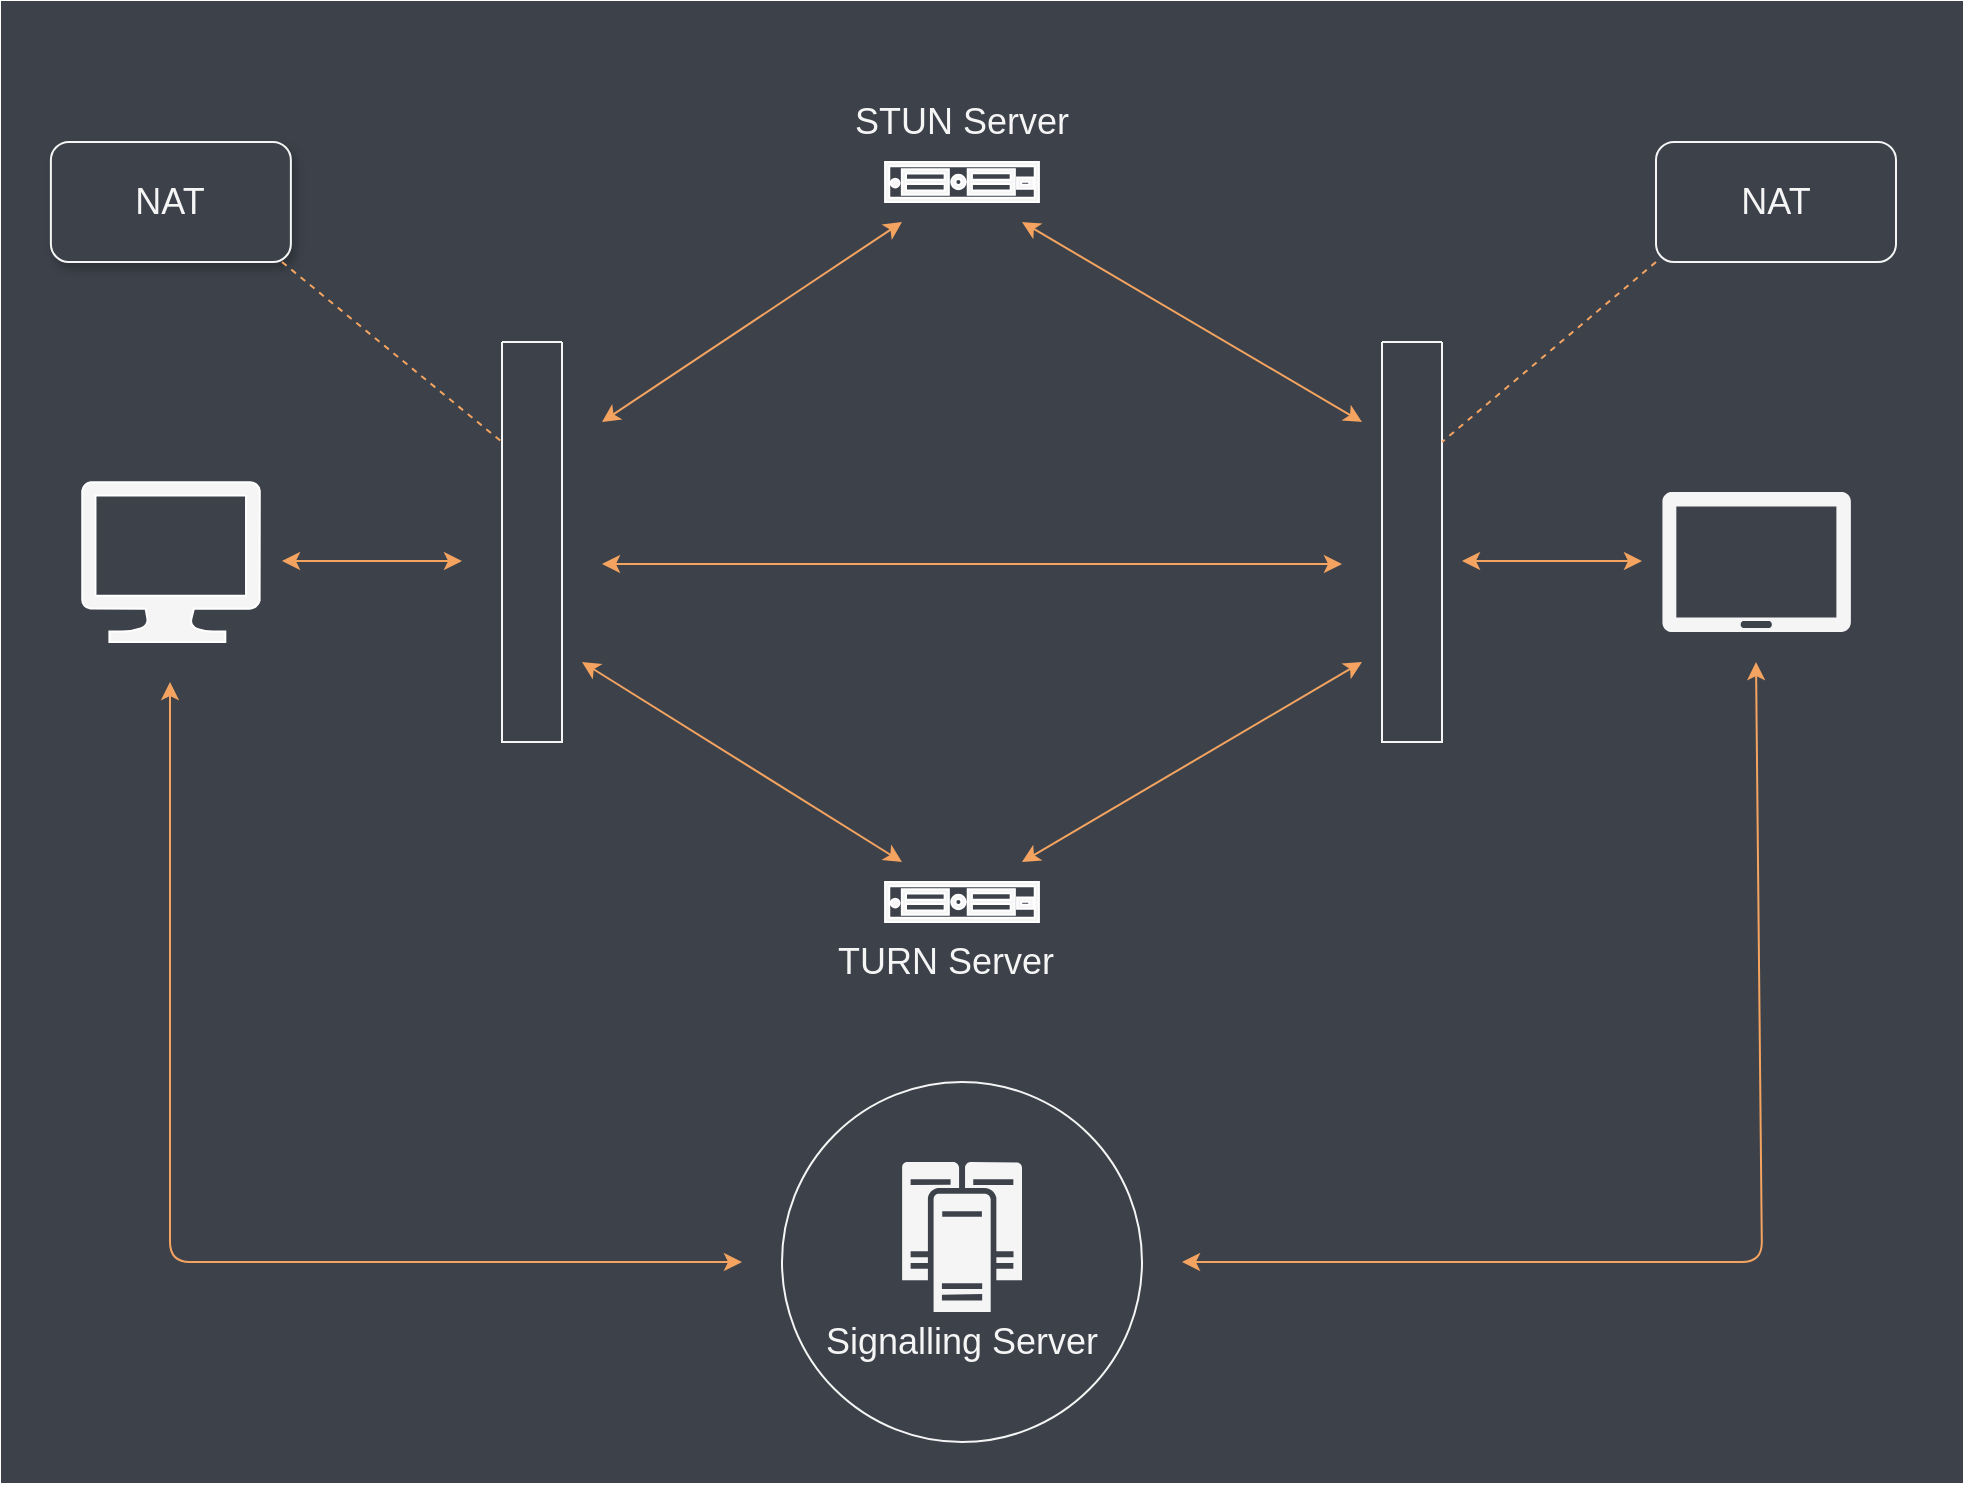<mxfile version="14.6.13" type="device" pages="2"><diagram id="QabCCYVcsOM45_Ux4L6D" name="Seite-1"><mxGraphModel dx="1665" dy="905" grid="1" gridSize="10" guides="1" tooltips="1" connect="1" arrows="1" fold="1" page="1" pageScale="1" pageWidth="827" pageHeight="1169" math="0" shadow="0"><root><mxCell id="0"/><mxCell id="1" parent="0"/><mxCell id="wk1E0uMLGio1Zfhs0OV1-42" value="" style="rounded=0;whiteSpace=wrap;html=1;fillColor=#3c414a;strokeColor=#3c414a;" vertex="1" parent="1"><mxGeometry width="980" height="740" as="geometry"/></mxCell><mxCell id="wk1E0uMLGio1Zfhs0OV1-21" value="" style="ellipse;whiteSpace=wrap;html=1;aspect=fixed;strokeColor=#F5F5F5;fillColor=#3c414a;" vertex="1" parent="1"><mxGeometry x="390" y="540" width="180" height="180" as="geometry"/></mxCell><mxCell id="wk1E0uMLGio1Zfhs0OV1-2" value="" style="aspect=fixed;pointerEvents=1;shadow=0;dashed=0;html=1;strokeColor=#FFFFFF;labelPosition=center;verticalLabelPosition=bottom;verticalAlign=top;align=center;fillColor=#F5F5F5;shape=mxgraph.azure.computer;fontStyle=1" vertex="1" parent="1"><mxGeometry x="40" y="240" width="88.89" height="80" as="geometry"/></mxCell><mxCell id="wk1E0uMLGio1Zfhs0OV1-5" value="" style="aspect=fixed;pointerEvents=1;shadow=0;dashed=0;html=1;strokeColor=none;labelPosition=center;verticalLabelPosition=bottom;verticalAlign=top;align=center;fillColor=#F5F5F5;shape=mxgraph.azure.tablet;" vertex="1" parent="1"><mxGeometry x="830" y="245" width="94.59" height="70" as="geometry"/></mxCell><mxCell id="wk1E0uMLGio1Zfhs0OV1-6" value="" style="swimlane;startSize=0;strokeColor=#F5F5F5;" vertex="1" parent="1"><mxGeometry x="250" y="170" width="30" height="200" as="geometry"/></mxCell><mxCell id="wk1E0uMLGio1Zfhs0OV1-10" value="" style="swimlane;startSize=0;strokeColor=#F5F5F5;" vertex="1" parent="1"><mxGeometry x="690" y="170" width="30" height="200" as="geometry"/></mxCell><mxCell id="wk1E0uMLGio1Zfhs0OV1-13" value="&lt;p&gt;&lt;font style=&quot;font-size: 18px&quot; color=&quot;#f5f5f5&quot;&gt;NAT&lt;/font&gt;&lt;/p&gt;" style="rounded=1;whiteSpace=wrap;html=1;fillColor=#3c414a;shadow=1;strokeColor=#F5F5F5;" vertex="1" parent="1"><mxGeometry x="24.44" y="70" width="120" height="60" as="geometry"/></mxCell><mxCell id="wk1E0uMLGio1Zfhs0OV1-14" value="" style="endArrow=none;dashed=1;html=1;entryX=0;entryY=0.25;entryDx=0;entryDy=0;exitX=0.963;exitY=1;exitDx=0;exitDy=0;exitPerimeter=0;strokeColor=#F4A460;" edge="1" parent="1" source="wk1E0uMLGio1Zfhs0OV1-13" target="wk1E0uMLGio1Zfhs0OV1-6"><mxGeometry width="50" height="50" relative="1" as="geometry"><mxPoint x="180" y="210" as="sourcePoint"/><mxPoint x="230" y="160" as="targetPoint"/></mxGeometry></mxCell><mxCell id="wk1E0uMLGio1Zfhs0OV1-16" value="&lt;font style=&quot;font-size: 18px&quot; color=&quot;#f5f5f5&quot;&gt;NAT&lt;/font&gt;" style="rounded=1;whiteSpace=wrap;html=1;strokeColor=#F5F5F5;fillColor=#3c414a;" vertex="1" parent="1"><mxGeometry x="827" y="70" width="120" height="60" as="geometry"/></mxCell><mxCell id="wk1E0uMLGio1Zfhs0OV1-17" value="" style="endArrow=none;dashed=1;html=1;entryX=1;entryY=0.25;entryDx=0;entryDy=0;exitX=0;exitY=1;exitDx=0;exitDy=0;strokeColor=#F4A460;" edge="1" parent="1" source="wk1E0uMLGio1Zfhs0OV1-16" target="wk1E0uMLGio1Zfhs0OV1-10"><mxGeometry width="50" height="50" relative="1" as="geometry"><mxPoint x="620" y="30" as="sourcePoint"/><mxPoint x="730" y="170" as="targetPoint"/></mxGeometry></mxCell><mxCell id="wk1E0uMLGio1Zfhs0OV1-18" value="" style="endArrow=classic;startArrow=classic;html=1;strokeColor=#F4A460;" edge="1" parent="1"><mxGeometry width="50" height="50" relative="1" as="geometry"><mxPoint x="140" y="279.5" as="sourcePoint"/><mxPoint x="230" y="279.5" as="targetPoint"/><Array as="points"><mxPoint x="210" y="279.5"/></Array></mxGeometry></mxCell><mxCell id="wk1E0uMLGio1Zfhs0OV1-19" value="" style="endArrow=classic;startArrow=classic;html=1;strokeColor=#F4A460;" edge="1" parent="1"><mxGeometry width="50" height="50" relative="1" as="geometry"><mxPoint x="730" y="279.5" as="sourcePoint"/><mxPoint x="820" y="279.5" as="targetPoint"/><Array as="points"><mxPoint x="800" y="279.5"/></Array></mxGeometry></mxCell><mxCell id="wk1E0uMLGio1Zfhs0OV1-22" value="" style="aspect=fixed;pointerEvents=1;shadow=0;dashed=0;html=1;strokeColor=none;labelPosition=center;verticalLabelPosition=bottom;verticalAlign=top;align=center;fillColor=#F5F5F5;shape=mxgraph.mscae.enterprise.cluster_server" vertex="1" parent="1"><mxGeometry x="450" y="580" width="60" height="75" as="geometry"/></mxCell><mxCell id="wk1E0uMLGio1Zfhs0OV1-24" value="" style="endArrow=classic;startArrow=classic;html=1;strokeColor=#F4A460;shadow=0;" edge="1" parent="1"><mxGeometry width="50" height="50" relative="1" as="geometry"><mxPoint x="300" y="281" as="sourcePoint"/><mxPoint x="670" y="281" as="targetPoint"/></mxGeometry></mxCell><mxCell id="wk1E0uMLGio1Zfhs0OV1-26" value="" style="pointerEvents=1;shadow=0;dashed=0;html=1;strokeColor=#FFFFFF;fillColor=#F5F5F5;aspect=fixed;labelPosition=center;verticalLabelPosition=bottom;verticalAlign=top;align=center;outlineConnect=0;shape=mxgraph.vvd.server;" vertex="1" parent="1"><mxGeometry x="441.54" y="440" width="76.92" height="20" as="geometry"/></mxCell><mxCell id="wk1E0uMLGio1Zfhs0OV1-27" value="" style="pointerEvents=1;shadow=0;dashed=0;html=1;strokeColor=#FFFFFF;fillColor=#F5F5F5;aspect=fixed;labelPosition=center;verticalLabelPosition=bottom;verticalAlign=top;align=center;outlineConnect=0;shape=mxgraph.vvd.server;" vertex="1" parent="1"><mxGeometry x="441.54" y="80" width="76.92" height="20" as="geometry"/></mxCell><mxCell id="wk1E0uMLGio1Zfhs0OV1-31" value="" style="endArrow=classic;startArrow=classic;html=1;strokeColor=#F4A460;" edge="1" parent="1"><mxGeometry width="50" height="50" relative="1" as="geometry"><mxPoint x="510" y="110" as="sourcePoint"/><mxPoint x="680" y="210" as="targetPoint"/></mxGeometry></mxCell><mxCell id="wk1E0uMLGio1Zfhs0OV1-32" value="" style="endArrow=classic;startArrow=classic;html=1;strokeColor=#F4A460;" edge="1" parent="1"><mxGeometry width="50" height="50" relative="1" as="geometry"><mxPoint x="290" y="330" as="sourcePoint"/><mxPoint x="450" y="430" as="targetPoint"/></mxGeometry></mxCell><mxCell id="wk1E0uMLGio1Zfhs0OV1-33" value="" style="endArrow=classic;startArrow=classic;html=1;strokeColor=#F4A460;" edge="1" parent="1"><mxGeometry width="50" height="50" relative="1" as="geometry"><mxPoint x="300" y="210" as="sourcePoint"/><mxPoint x="450" y="110" as="targetPoint"/></mxGeometry></mxCell><mxCell id="wk1E0uMLGio1Zfhs0OV1-34" value="" style="endArrow=classic;startArrow=classic;html=1;strokeColor=#F4A460;" edge="1" parent="1"><mxGeometry width="50" height="50" relative="1" as="geometry"><mxPoint x="510" y="430" as="sourcePoint"/><mxPoint x="680" y="330" as="targetPoint"/></mxGeometry></mxCell><mxCell id="wk1E0uMLGio1Zfhs0OV1-35" value="&lt;font color=&quot;#f5f5f5&quot; style=&quot;font-size: 18px&quot;&gt;TURN Server&lt;/font&gt;" style="text;html=1;strokeColor=none;fillColor=none;align=center;verticalAlign=middle;whiteSpace=wrap;rounded=0;" vertex="1" parent="1"><mxGeometry x="400" y="470" width="144" height="20" as="geometry"/></mxCell><mxCell id="wk1E0uMLGio1Zfhs0OV1-36" value="&lt;font color=&quot;#f5f5f5&quot; style=&quot;font-size: 18px&quot;&gt;STUN Server&lt;/font&gt;" style="text;html=1;strokeColor=none;fillColor=none;align=center;verticalAlign=middle;whiteSpace=wrap;rounded=0;" vertex="1" parent="1"><mxGeometry x="408" y="50" width="144" height="20" as="geometry"/></mxCell><mxCell id="wk1E0uMLGio1Zfhs0OV1-37" value="&lt;font style=&quot;font-size: 18px&quot; color=&quot;#f5f5f5&quot;&gt;Signalling Server&lt;/font&gt;" style="text;html=1;strokeColor=none;fillColor=none;align=center;verticalAlign=middle;whiteSpace=wrap;rounded=0;" vertex="1" parent="1"><mxGeometry x="408" y="660" width="144" height="20" as="geometry"/></mxCell><mxCell id="wk1E0uMLGio1Zfhs0OV1-38" value="" style="endArrow=classic;startArrow=classic;html=1;strokeColor=#F4A460;" edge="1" parent="1"><mxGeometry width="50" height="50" relative="1" as="geometry"><mxPoint x="84" y="340" as="sourcePoint"/><mxPoint x="370" y="630" as="targetPoint"/><Array as="points"><mxPoint x="84" y="630"/></Array></mxGeometry></mxCell><mxCell id="wk1E0uMLGio1Zfhs0OV1-39" value="" style="endArrow=classic;startArrow=classic;html=1;strokeColor=#F4A460;" edge="1" parent="1"><mxGeometry width="50" height="50" relative="1" as="geometry"><mxPoint x="590" y="630" as="sourcePoint"/><mxPoint x="877" y="330" as="targetPoint"/><Array as="points"><mxPoint x="880" y="630"/></Array></mxGeometry></mxCell></root></mxGraphModel></diagram><diagram id="mv2caudjuIsJ4iMhOBX-" name="Seite-2"><mxGraphModel dx="1665" dy="905" grid="1" gridSize="10" guides="1" tooltips="1" connect="1" arrows="1" fold="1" page="1" pageScale="1" pageWidth="827" pageHeight="1169" math="0" shadow="0"><root><mxCell id="388mrU9QJAKYOUBMe47s-0"/><mxCell id="388mrU9QJAKYOUBMe47s-1" parent="388mrU9QJAKYOUBMe47s-0"/></root></mxGraphModel></diagram></mxfile>